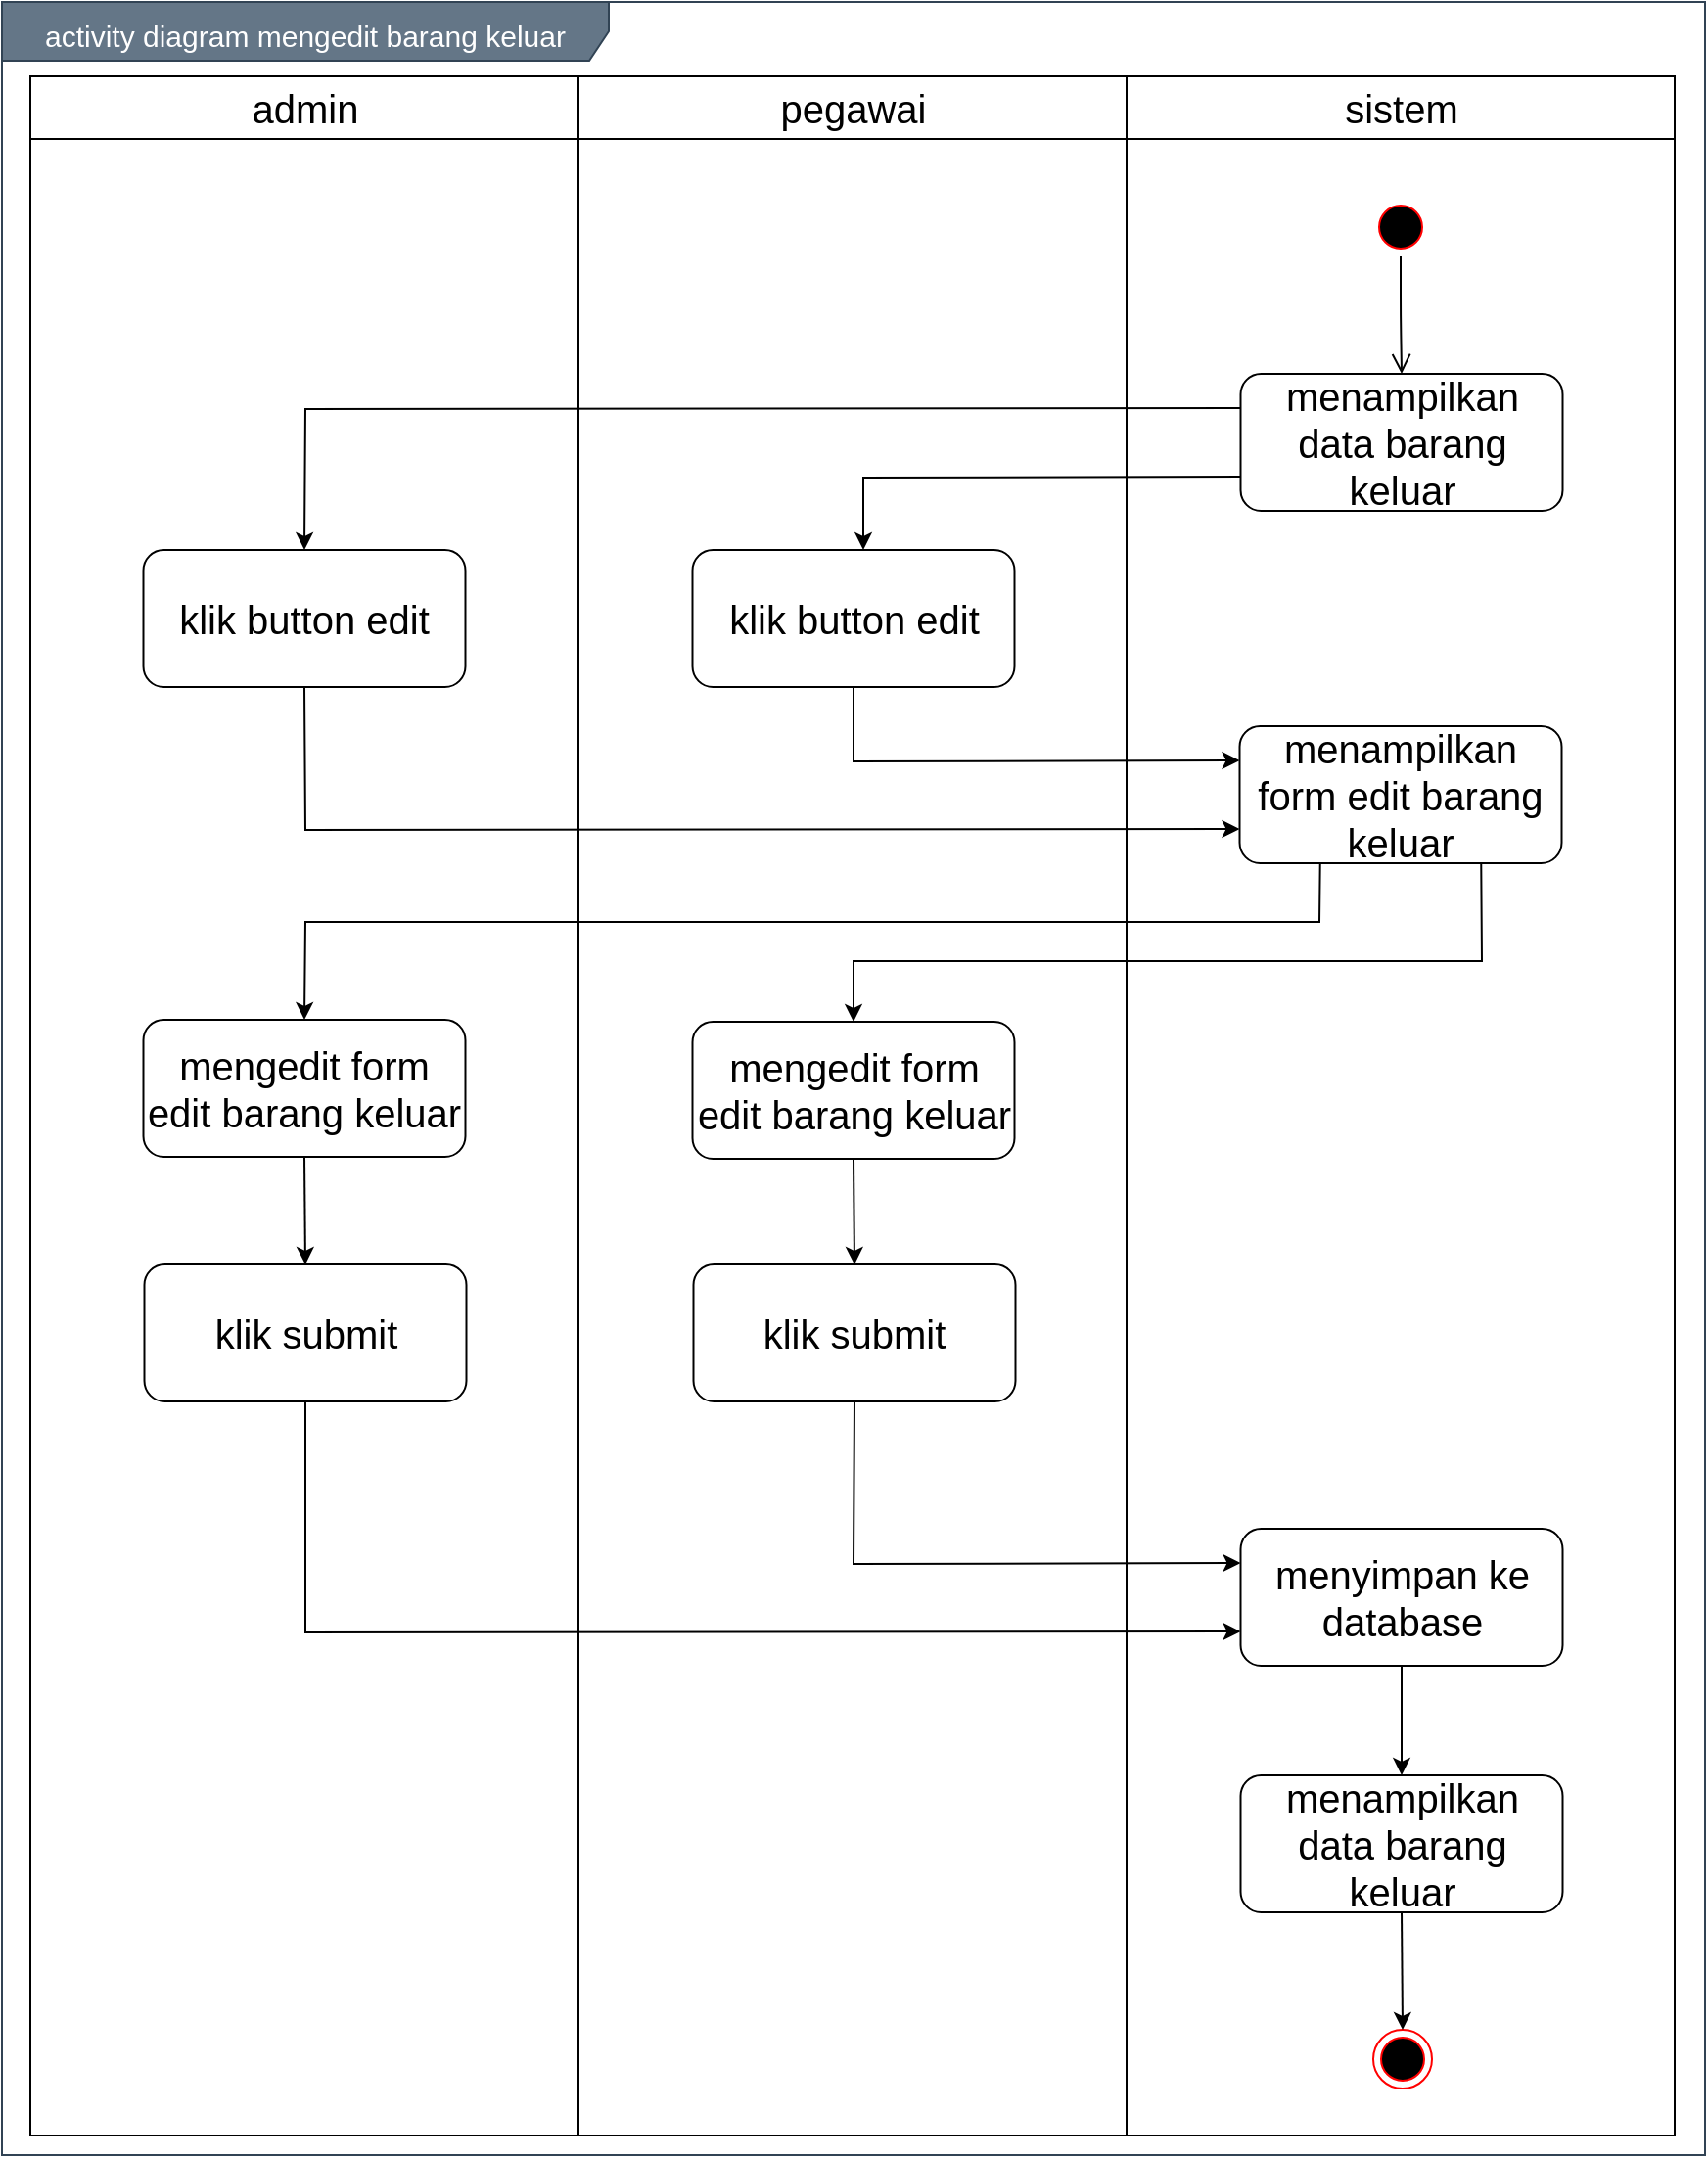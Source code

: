 <mxfile version="14.9.6" type="device"><diagram id="EkXzAC5ddaDgfoANY70J" name="Page-1"><mxGraphModel dx="1019" dy="555" grid="1" gridSize="10" guides="1" tooltips="1" connect="1" arrows="1" fold="1" page="1" pageScale="1" pageWidth="850" pageHeight="1100" math="0" shadow="0"><root><mxCell id="0"/><mxCell id="1" parent="0"/><mxCell id="Y20j5ACP5dJ2_6ImPvkr-1" value="&lt;font style=&quot;font-size: 15px&quot;&gt;activity diagram mengedit barang keluar&lt;/font&gt;" style="shape=umlFrame;whiteSpace=wrap;html=1;fontSize=20;align=center;width=310;height=30;fillColor=#647687;strokeColor=#314354;fontColor=#ffffff;" vertex="1" parent="1"><mxGeometry x="170" y="110" width="870" height="1100" as="geometry"/></mxCell><mxCell id="Y20j5ACP5dJ2_6ImPvkr-2" value="admin" style="swimlane;whiteSpace=wrap;fontSize=20;fontStyle=0;startSize=32;" vertex="1" parent="1"><mxGeometry x="184.5" y="148" width="280" height="1052" as="geometry"/></mxCell><mxCell id="Y20j5ACP5dJ2_6ImPvkr-3" value="klik button edit" style="rounded=1;whiteSpace=wrap;html=1;fontSize=20;align=center;" vertex="1" parent="Y20j5ACP5dJ2_6ImPvkr-2"><mxGeometry x="57.75" y="242" width="164.5" height="70" as="geometry"/></mxCell><mxCell id="Y20j5ACP5dJ2_6ImPvkr-4" value="mengedit form edit barang keluar" style="rounded=1;whiteSpace=wrap;html=1;fontSize=20;align=center;" vertex="1" parent="Y20j5ACP5dJ2_6ImPvkr-2"><mxGeometry x="57.75" y="482" width="164.5" height="70" as="geometry"/></mxCell><mxCell id="Y20j5ACP5dJ2_6ImPvkr-5" value="pegawai" style="swimlane;whiteSpace=wrap;fontSize=20;fontStyle=0;startSize=32;" vertex="1" parent="1"><mxGeometry x="464.5" y="148" width="280" height="1052" as="geometry"/></mxCell><mxCell id="Y20j5ACP5dJ2_6ImPvkr-6" value="klik submit" style="rounded=1;whiteSpace=wrap;html=1;fontSize=20;align=center;" vertex="1" parent="Y20j5ACP5dJ2_6ImPvkr-5"><mxGeometry x="58.75" y="607" width="164.5" height="70" as="geometry"/></mxCell><mxCell id="Y20j5ACP5dJ2_6ImPvkr-7" value="sistem" style="swimlane;whiteSpace=wrap;fontSize=20;fontStyle=0;startSize=32;" vertex="1" parent="1"><mxGeometry x="744.5" y="148" width="280" height="1052" as="geometry"/></mxCell><mxCell id="Y20j5ACP5dJ2_6ImPvkr-8" value="" style="ellipse;html=1;shape=endState;fillColor=#000000;strokeColor=#ff0000;fontSize=20;align=center;" vertex="1" parent="Y20j5ACP5dJ2_6ImPvkr-7"><mxGeometry x="126" y="998" width="30" height="30" as="geometry"/></mxCell><mxCell id="Y20j5ACP5dJ2_6ImPvkr-9" value="" style="ellipse;html=1;shape=startState;fillColor=#000000;strokeColor=#ff0000;fontSize=20;align=center;" vertex="1" parent="Y20j5ACP5dJ2_6ImPvkr-7"><mxGeometry x="125" y="62" width="30" height="30" as="geometry"/></mxCell><mxCell id="Y20j5ACP5dJ2_6ImPvkr-10" value="" style="edgeStyle=orthogonalEdgeStyle;html=1;verticalAlign=bottom;endArrow=open;endSize=8;fontSize=20;entryX=0.5;entryY=0;entryDx=0;entryDy=0;" edge="1" parent="Y20j5ACP5dJ2_6ImPvkr-7" source="Y20j5ACP5dJ2_6ImPvkr-9" target="Y20j5ACP5dJ2_6ImPvkr-11"><mxGeometry relative="1" as="geometry"><mxPoint x="140" y="152" as="targetPoint"/></mxGeometry></mxCell><mxCell id="Y20j5ACP5dJ2_6ImPvkr-11" value="menampilkan data barang keluar" style="rounded=1;whiteSpace=wrap;html=1;fontSize=20;align=center;" vertex="1" parent="Y20j5ACP5dJ2_6ImPvkr-7"><mxGeometry x="58.25" y="152" width="164.5" height="70" as="geometry"/></mxCell><mxCell id="Y20j5ACP5dJ2_6ImPvkr-12" value="menyimpan ke database" style="rounded=1;whiteSpace=wrap;html=1;fontSize=20;align=center;" vertex="1" parent="Y20j5ACP5dJ2_6ImPvkr-7"><mxGeometry x="58.25" y="742" width="164.5" height="70" as="geometry"/></mxCell><mxCell id="Y20j5ACP5dJ2_6ImPvkr-13" value="klik button edit" style="rounded=1;whiteSpace=wrap;html=1;fontSize=20;align=center;" vertex="1" parent="1"><mxGeometry x="522.75" y="390" width="164.5" height="70" as="geometry"/></mxCell><mxCell id="Y20j5ACP5dJ2_6ImPvkr-14" value="menampilkan data barang keluar" style="rounded=1;whiteSpace=wrap;html=1;fontSize=20;align=center;" vertex="1" parent="1"><mxGeometry x="802.75" y="1016" width="164.5" height="70" as="geometry"/></mxCell><mxCell id="Y20j5ACP5dJ2_6ImPvkr-15" value="" style="endArrow=classic;html=1;fontSize=20;strokeColor=#000000;entryX=0.5;entryY=0;entryDx=0;entryDy=0;exitX=0.5;exitY=1;exitDx=0;exitDy=0;" edge="1" parent="1" source="Y20j5ACP5dJ2_6ImPvkr-14" target="Y20j5ACP5dJ2_6ImPvkr-8"><mxGeometry width="50" height="50" relative="1" as="geometry"><mxPoint x="885" y="1606" as="sourcePoint"/><mxPoint x="905" y="1462.0" as="targetPoint"/></mxGeometry></mxCell><mxCell id="Y20j5ACP5dJ2_6ImPvkr-16" value="mengedit form edit barang keluar" style="rounded=1;whiteSpace=wrap;html=1;fontSize=20;align=center;" vertex="1" parent="1"><mxGeometry x="522.75" y="631" width="164.5" height="70" as="geometry"/></mxCell><mxCell id="Y20j5ACP5dJ2_6ImPvkr-17" value="" style="endArrow=classic;html=1;exitX=0;exitY=0.75;exitDx=0;exitDy=0;rounded=0;" edge="1" parent="1" source="Y20j5ACP5dJ2_6ImPvkr-11"><mxGeometry width="50" height="50" relative="1" as="geometry"><mxPoint x="610" y="590" as="sourcePoint"/><mxPoint x="610" y="390" as="targetPoint"/><Array as="points"><mxPoint x="610" y="353"/></Array></mxGeometry></mxCell><mxCell id="Y20j5ACP5dJ2_6ImPvkr-18" value="" style="endArrow=classic;html=1;exitX=0;exitY=0.25;exitDx=0;exitDy=0;rounded=0;entryX=0.5;entryY=0;entryDx=0;entryDy=0;" edge="1" parent="1" source="Y20j5ACP5dJ2_6ImPvkr-11" target="Y20j5ACP5dJ2_6ImPvkr-3"><mxGeometry width="50" height="50" relative="1" as="geometry"><mxPoint x="812.75" y="362.5" as="sourcePoint"/><mxPoint x="620" y="400" as="targetPoint"/><Array as="points"><mxPoint x="325" y="318"/></Array></mxGeometry></mxCell><mxCell id="Y20j5ACP5dJ2_6ImPvkr-19" value="menampilkan form edit barang keluar" style="rounded=1;whiteSpace=wrap;html=1;fontSize=20;align=center;" vertex="1" parent="1"><mxGeometry x="802.25" y="480" width="164.5" height="70" as="geometry"/></mxCell><mxCell id="Y20j5ACP5dJ2_6ImPvkr-20" value="klik submit" style="rounded=1;whiteSpace=wrap;html=1;fontSize=20;align=center;" vertex="1" parent="1"><mxGeometry x="242.75" y="755" width="164.5" height="70" as="geometry"/></mxCell><mxCell id="Y20j5ACP5dJ2_6ImPvkr-21" value="" style="endArrow=classic;html=1;entryX=0;entryY=0.25;entryDx=0;entryDy=0;exitX=0.5;exitY=1;exitDx=0;exitDy=0;rounded=0;" edge="1" parent="1" source="Y20j5ACP5dJ2_6ImPvkr-13" target="Y20j5ACP5dJ2_6ImPvkr-19"><mxGeometry width="50" height="50" relative="1" as="geometry"><mxPoint x="550" y="470" as="sourcePoint"/><mxPoint x="600" y="420" as="targetPoint"/><Array as="points"><mxPoint x="605" y="498"/></Array></mxGeometry></mxCell><mxCell id="Y20j5ACP5dJ2_6ImPvkr-22" value="" style="endArrow=classic;html=1;entryX=0;entryY=0.75;entryDx=0;entryDy=0;exitX=0.5;exitY=1;exitDx=0;exitDy=0;rounded=0;" edge="1" parent="1" source="Y20j5ACP5dJ2_6ImPvkr-3" target="Y20j5ACP5dJ2_6ImPvkr-19"><mxGeometry width="50" height="50" relative="1" as="geometry"><mxPoint x="550" y="470" as="sourcePoint"/><mxPoint x="600" y="420" as="targetPoint"/><Array as="points"><mxPoint x="325" y="533"/></Array></mxGeometry></mxCell><mxCell id="Y20j5ACP5dJ2_6ImPvkr-23" value="" style="endArrow=classic;html=1;entryX=0.5;entryY=0;entryDx=0;entryDy=0;exitX=0.25;exitY=1;exitDx=0;exitDy=0;rounded=0;" edge="1" parent="1" source="Y20j5ACP5dJ2_6ImPvkr-19" target="Y20j5ACP5dJ2_6ImPvkr-4"><mxGeometry width="50" height="50" relative="1" as="geometry"><mxPoint x="630" y="690" as="sourcePoint"/><mxPoint x="680" y="640" as="targetPoint"/><Array as="points"><mxPoint x="843" y="580"/><mxPoint x="325" y="580"/></Array></mxGeometry></mxCell><mxCell id="Y20j5ACP5dJ2_6ImPvkr-24" value="" style="endArrow=classic;html=1;exitX=0.75;exitY=1;exitDx=0;exitDy=0;entryX=0.5;entryY=0;entryDx=0;entryDy=0;rounded=0;" edge="1" parent="1" source="Y20j5ACP5dJ2_6ImPvkr-19" target="Y20j5ACP5dJ2_6ImPvkr-16"><mxGeometry width="50" height="50" relative="1" as="geometry"><mxPoint x="630" y="690" as="sourcePoint"/><mxPoint x="680" y="640" as="targetPoint"/><Array as="points"><mxPoint x="926" y="600"/><mxPoint x="605" y="600"/></Array></mxGeometry></mxCell><mxCell id="Y20j5ACP5dJ2_6ImPvkr-25" value="" style="endArrow=classic;html=1;entryX=0.5;entryY=0;entryDx=0;entryDy=0;exitX=0.5;exitY=1;exitDx=0;exitDy=0;" edge="1" parent="1" source="Y20j5ACP5dJ2_6ImPvkr-16" target="Y20j5ACP5dJ2_6ImPvkr-6"><mxGeometry width="50" height="50" relative="1" as="geometry"><mxPoint x="540" y="720" as="sourcePoint"/><mxPoint x="590" y="670" as="targetPoint"/></mxGeometry></mxCell><mxCell id="Y20j5ACP5dJ2_6ImPvkr-26" value="" style="endArrow=classic;html=1;entryX=0.5;entryY=0;entryDx=0;entryDy=0;exitX=0.5;exitY=1;exitDx=0;exitDy=0;" edge="1" parent="1" source="Y20j5ACP5dJ2_6ImPvkr-4" target="Y20j5ACP5dJ2_6ImPvkr-20"><mxGeometry width="50" height="50" relative="1" as="geometry"><mxPoint x="615" y="711" as="sourcePoint"/><mxPoint x="615.5" y="765" as="targetPoint"/></mxGeometry></mxCell><mxCell id="Y20j5ACP5dJ2_6ImPvkr-27" value="" style="endArrow=classic;html=1;entryX=0;entryY=0.25;entryDx=0;entryDy=0;exitX=0.5;exitY=1;exitDx=0;exitDy=0;rounded=0;" edge="1" parent="1" source="Y20j5ACP5dJ2_6ImPvkr-6" target="Y20j5ACP5dJ2_6ImPvkr-12"><mxGeometry width="50" height="50" relative="1" as="geometry"><mxPoint x="334.5" y="710" as="sourcePoint"/><mxPoint x="335.0" y="765" as="targetPoint"/><Array as="points"><mxPoint x="605" y="908"/></Array></mxGeometry></mxCell><mxCell id="Y20j5ACP5dJ2_6ImPvkr-28" value="" style="endArrow=classic;html=1;exitX=0.5;exitY=1;exitDx=0;exitDy=0;entryX=0;entryY=0.75;entryDx=0;entryDy=0;rounded=0;" edge="1" parent="1" source="Y20j5ACP5dJ2_6ImPvkr-20" target="Y20j5ACP5dJ2_6ImPvkr-12"><mxGeometry width="50" height="50" relative="1" as="geometry"><mxPoint x="600" y="1000" as="sourcePoint"/><mxPoint x="650" y="950" as="targetPoint"/><Array as="points"><mxPoint x="325" y="943"/></Array></mxGeometry></mxCell><mxCell id="Y20j5ACP5dJ2_6ImPvkr-29" value="" style="endArrow=classic;html=1;entryX=0.5;entryY=0;entryDx=0;entryDy=0;exitX=0.5;exitY=1;exitDx=0;exitDy=0;" edge="1" parent="1" source="Y20j5ACP5dJ2_6ImPvkr-12" target="Y20j5ACP5dJ2_6ImPvkr-14"><mxGeometry width="50" height="50" relative="1" as="geometry"><mxPoint x="600" y="1000" as="sourcePoint"/><mxPoint x="650" y="950" as="targetPoint"/></mxGeometry></mxCell></root></mxGraphModel></diagram></mxfile>